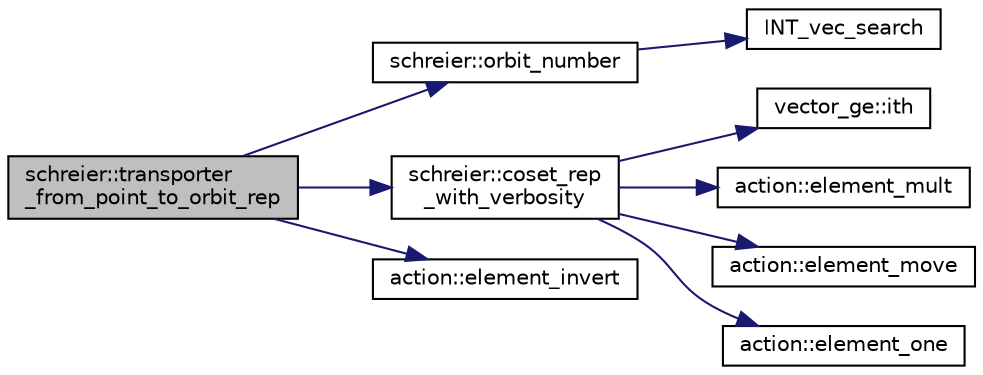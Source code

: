 digraph "schreier::transporter_from_point_to_orbit_rep"
{
  edge [fontname="Helvetica",fontsize="10",labelfontname="Helvetica",labelfontsize="10"];
  node [fontname="Helvetica",fontsize="10",shape=record];
  rankdir="LR";
  Node5587 [label="schreier::transporter\l_from_point_to_orbit_rep",height=0.2,width=0.4,color="black", fillcolor="grey75", style="filled", fontcolor="black"];
  Node5587 -> Node5588 [color="midnightblue",fontsize="10",style="solid",fontname="Helvetica"];
  Node5588 [label="schreier::orbit_number",height=0.2,width=0.4,color="black", fillcolor="white", style="filled",URL="$d3/dd6/classschreier.html#a65ae0e0466545deba181b987c27feb58"];
  Node5588 -> Node5589 [color="midnightblue",fontsize="10",style="solid",fontname="Helvetica"];
  Node5589 [label="INT_vec_search",height=0.2,width=0.4,color="black", fillcolor="white", style="filled",URL="$d5/de2/foundations_2data__structures_2data__structures_8h.html#ad103ef2316a1f671bdb68fd9cd9ba945"];
  Node5587 -> Node5590 [color="midnightblue",fontsize="10",style="solid",fontname="Helvetica"];
  Node5590 [label="schreier::coset_rep\l_with_verbosity",height=0.2,width=0.4,color="black", fillcolor="white", style="filled",URL="$d3/dd6/classschreier.html#a963c4a208adb3b94fd3283dde080b4ef"];
  Node5590 -> Node5591 [color="midnightblue",fontsize="10",style="solid",fontname="Helvetica"];
  Node5591 [label="vector_ge::ith",height=0.2,width=0.4,color="black", fillcolor="white", style="filled",URL="$d4/d6e/classvector__ge.html#a1ff002e8b746a9beb119d57dcd4a15ff"];
  Node5590 -> Node5592 [color="midnightblue",fontsize="10",style="solid",fontname="Helvetica"];
  Node5592 [label="action::element_mult",height=0.2,width=0.4,color="black", fillcolor="white", style="filled",URL="$d2/d86/classaction.html#ae9e36b2cae1f0f7bd7144097fa9a34b3"];
  Node5590 -> Node5593 [color="midnightblue",fontsize="10",style="solid",fontname="Helvetica"];
  Node5593 [label="action::element_move",height=0.2,width=0.4,color="black", fillcolor="white", style="filled",URL="$d2/d86/classaction.html#a550947491bbb534d3d7951f50198a874"];
  Node5590 -> Node5594 [color="midnightblue",fontsize="10",style="solid",fontname="Helvetica"];
  Node5594 [label="action::element_one",height=0.2,width=0.4,color="black", fillcolor="white", style="filled",URL="$d2/d86/classaction.html#a780a105daf04d6d1fe7e2f63b3c88e3b"];
  Node5587 -> Node5595 [color="midnightblue",fontsize="10",style="solid",fontname="Helvetica"];
  Node5595 [label="action::element_invert",height=0.2,width=0.4,color="black", fillcolor="white", style="filled",URL="$d2/d86/classaction.html#aa4bd01e338497714586636751fcef436"];
}
